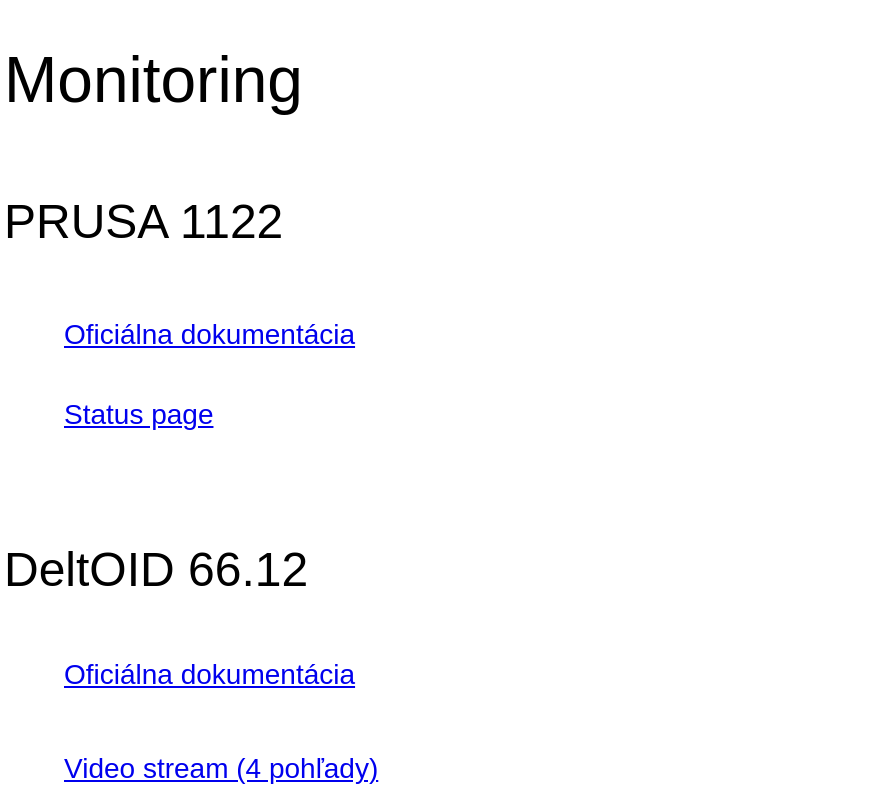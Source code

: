 <mxfile version="15.7.1" type="github"><diagram id="SwYaqUY9Ed1mNanyd59-" name="Page-1"><mxGraphModel dx="1011" dy="760" grid="0" gridSize="10" guides="1" tooltips="1" connect="1" arrows="1" fold="1" page="1" pageScale="1" pageWidth="827" pageHeight="1169" math="0" shadow="0"><root><mxCell id="0"/><mxCell id="1" parent="0"/><mxCell id="0enIqdans4uJFRVPNPjq-2" value="Monitoring" style="text;html=1;strokeColor=none;fillColor=none;align=left;verticalAlign=middle;whiteSpace=wrap;rounded=0;fontSize=32;" vertex="1" parent="1"><mxGeometry x="60" y="30" width="440" height="80" as="geometry"/></mxCell><mxCell id="0enIqdans4uJFRVPNPjq-4" value="PRUSA 1122" style="text;html=1;strokeColor=none;fillColor=none;align=left;verticalAlign=middle;whiteSpace=wrap;rounded=0;fontSize=24;" vertex="1" parent="1"><mxGeometry x="60" y="126" width="270" height="30" as="geometry"/></mxCell><mxCell id="0enIqdans4uJFRVPNPjq-5" value="DeltOID 66.12" style="text;html=1;strokeColor=none;fillColor=none;align=left;verticalAlign=middle;whiteSpace=wrap;rounded=0;fontSize=24;" vertex="1" parent="1"><mxGeometry x="60" y="300" width="270" height="30" as="geometry"/></mxCell><UserObject label="Oficiálna dokumentácia" link="https://www.draw.io" id="0enIqdans4uJFRVPNPjq-7"><mxCell style="text;html=1;strokeColor=none;fillColor=none;whiteSpace=wrap;align=left;verticalAlign=middle;fontColor=#0000EE;fontStyle=4;fontSize=14;" vertex="1" parent="1"><mxGeometry x="90" y="177" width="210" height="40" as="geometry"/></mxCell></UserObject><UserObject label="Oficiálna dokumentácia" link="https://www.draw.io" id="0enIqdans4uJFRVPNPjq-8"><mxCell style="text;html=1;strokeColor=none;fillColor=none;whiteSpace=wrap;align=left;verticalAlign=middle;fontColor=#0000EE;fontStyle=4;fontSize=14;" vertex="1" parent="1"><mxGeometry x="90" y="347" width="210" height="40" as="geometry"/></mxCell></UserObject><UserObject label="Status page" link="https://www.draw.io" id="0enIqdans4uJFRVPNPjq-9"><mxCell style="text;html=1;strokeColor=none;fillColor=none;whiteSpace=wrap;align=left;verticalAlign=middle;fontColor=#0000EE;fontStyle=4;fontSize=14;" vertex="1" parent="1"><mxGeometry x="90" y="217" width="210" height="40" as="geometry"/></mxCell></UserObject><UserObject label="Video stream (4 pohľady)" link="https://www.draw.io" id="0enIqdans4uJFRVPNPjq-10"><mxCell style="text;html=1;strokeColor=none;fillColor=none;whiteSpace=wrap;align=left;verticalAlign=middle;fontColor=#0000EE;fontStyle=4;fontSize=14;" vertex="1" parent="1"><mxGeometry x="90" y="394" width="210" height="40" as="geometry"/></mxCell></UserObject></root></mxGraphModel></diagram></mxfile>